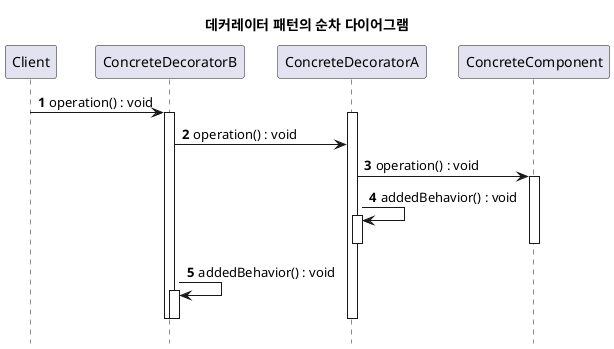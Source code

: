 @startuml

title : 데커레이터 패턴의 순차 다이어그램
hide footbox
autonumber

participant Client
participant ConcreteDecoratorB
participant ConcreteDecoratorA
participant ConcreteComponent


Client -> ConcreteDecoratorB : operation() : void
activate ConcreteDecoratorB
activate ConcreteDecoratorA
ConcreteDecoratorB -> ConcreteDecoratorA : operation() : void
ConcreteDecoratorA -> ConcreteComponent : operation() : void
activate ConcreteComponent
ConcreteDecoratorA -> ConcreteDecoratorA : addedBehavior() : void
activate ConcreteDecoratorA
deactivate ConcreteDecoratorA
deactivate ConcreteComponent
ConcreteDecoratorB -> ConcreteDecoratorB : addedBehavior() : void
deactivate ConcreteDecoratorA
activate ConcreteDecoratorB
deactivate ConcreteDecoratorB
deactivate ConcreteDecoratorB

@enduml